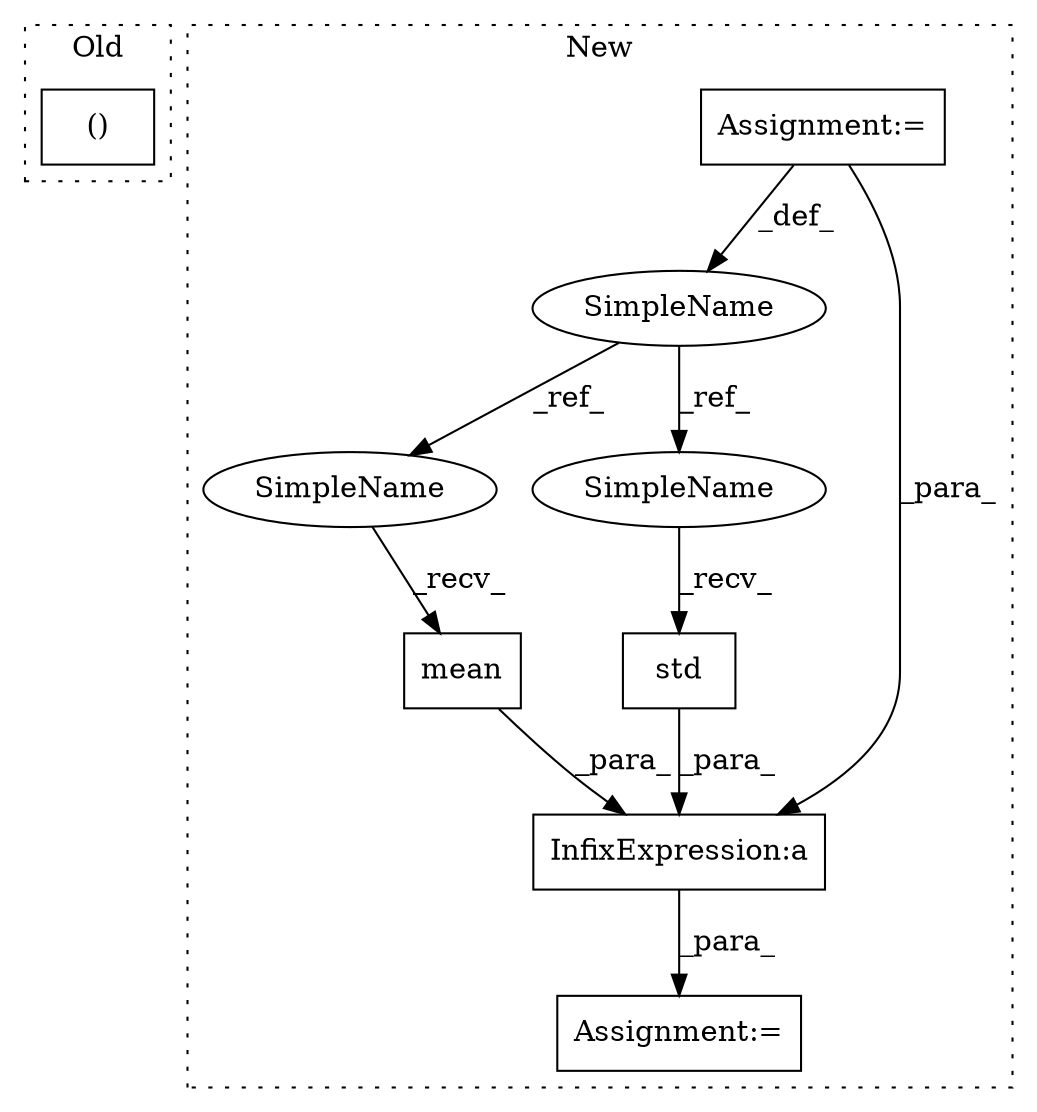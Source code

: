 digraph G {
subgraph cluster0 {
1 [label="()" a="106" s="1727" l="16" shape="box"];
label = "Old";
style="dotted";
}
subgraph cluster1 {
2 [label="std" a="32" s="1890" l="5" shape="box"];
3 [label="Assignment:=" a="7" s="1939" l="1" shape="box"];
4 [label="mean" a="32" s="1866" l="6" shape="box"];
5 [label="SimpleName" a="42" s="1831" l="1" shape="ellipse"];
6 [label="InfixExpression:a" a="27" s="1942" l="3" shape="box"];
7 [label="Assignment:=" a="7" s="1814" l="1" shape="box"];
8 [label="SimpleName" a="42" s="1864" l="1" shape="ellipse"];
9 [label="SimpleName" a="42" s="1888" l="1" shape="ellipse"];
label = "New";
style="dotted";
}
2 -> 6 [label="_para_"];
4 -> 6 [label="_para_"];
5 -> 8 [label="_ref_"];
5 -> 9 [label="_ref_"];
6 -> 3 [label="_para_"];
7 -> 5 [label="_def_"];
7 -> 6 [label="_para_"];
8 -> 4 [label="_recv_"];
9 -> 2 [label="_recv_"];
}